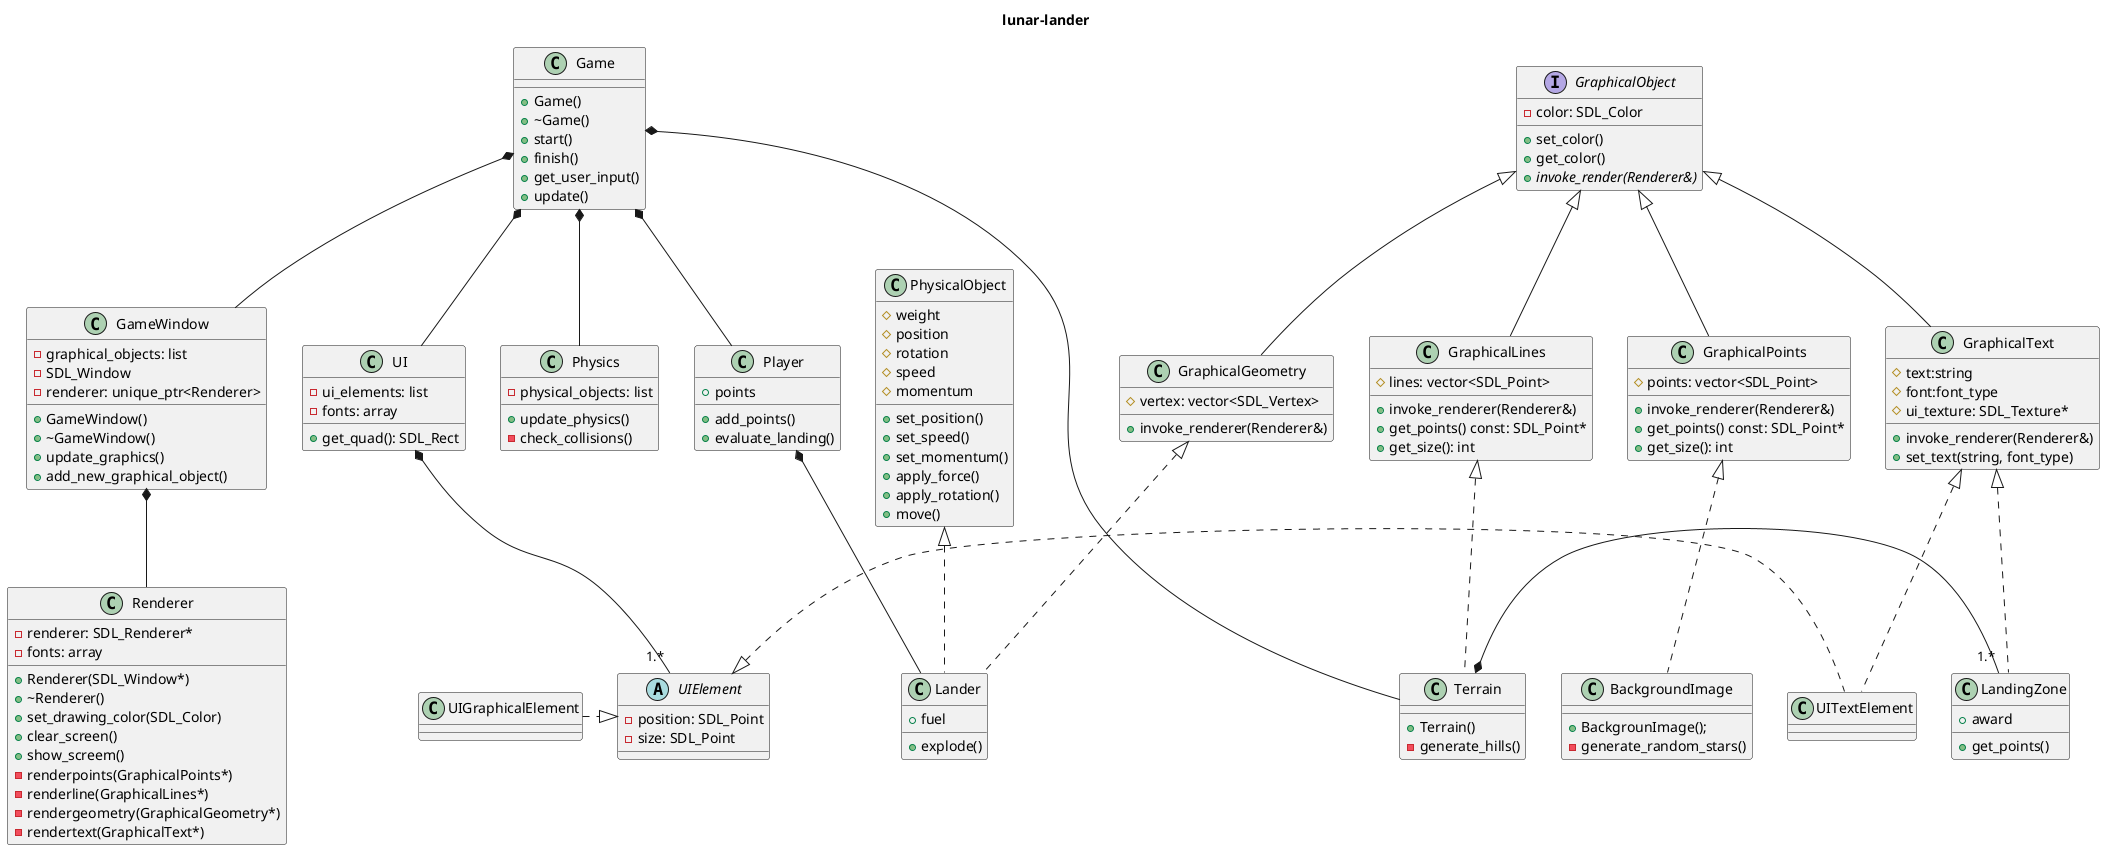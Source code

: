 @startuml lunar-lander
title lunar-lander
class PhysicalObject{
    #weight
    #position
    #rotation
    #speed
    #momentum
    +set_position()
    +set_speed()
    +set_momentum()
    +apply_force()
    +apply_rotation()
    +move()
}
interface GraphicalObject{
    -color: SDL_Color
    +set_color()
    +get_color()
    +{abstract} invoke_render(Renderer&)
}
class GraphicalPoints{
    +invoke_renderer(Renderer&)
    +get_points() const: SDL_Point*
    +get_size(): int
    #points: vector<SDL_Point>

}
class GraphicalLines{
    +invoke_renderer(Renderer&)
    +get_points() const: SDL_Point*
    +get_size(): int
    #lines: vector<SDL_Point>

}
class GraphicalGeometry{
    +invoke_renderer(Renderer&)
    #vertex: vector<SDL_Vertex>
}
class GraphicalText{
    +invoke_renderer(Renderer&)
    #text:string
    #font:font_type
    +set_text(string, font_type)
    #ui_texture: SDL_Texture*
}
class BackgroundImage{
    +BackgrounImage();
    -generate_random_stars()
}
class Game{
    +Game()
    +~Game()
    +start()
    +finish()
    +get_user_input()
    +update()
}
class Lander{
    +fuel
    +explode()
}
class Terrain{
    +Terrain()
    -generate_hills()
}
class GameWindow{
    +GameWindow()
    +~GameWindow()
    -graphical_objects: list
    -SDL_Window
    -renderer: unique_ptr<Renderer>
    +update_graphics()
    +add_new_graphical_object()
    
}
class Renderer{
    +Renderer(SDL_Window*)
    +~Renderer()
    +set_drawing_color(SDL_Color)
    +clear_screen()
    +show_screem()
    -renderpoints(GraphicalPoints*)
    -renderline(GraphicalLines*)
    -rendergeometry(GraphicalGeometry*)
    -rendertext(GraphicalText*)
    -renderer: SDL_Renderer*
    -fonts: array
}
class Player{
    +points
    +add_points()
    +evaluate_landing()
}
class Physics{
    -physical_objects: list
    +update_physics()
    -check_collisions()
}
class LandingZone{
    +award
    +get_points()
}
class UI{
    +get_quad(): SDL_Rect
    -ui_elements: list
    -fonts: array
}
abstract UIElement{
    -position: SDL_Point
    -size: SDL_Point
}
class UITextElement{

}
class UIGraphicalElement{

}

PhysicalObject <|.. Lander
GraphicalObject <|-- GraphicalGeometry
GraphicalObject <|-- GraphicalLines
GraphicalObject <|-- GraphicalPoints
GraphicalObject <|-- GraphicalText
GraphicalLines <|.. Terrain
Game *-- GameWindow
GraphicalGeometry <|.. Lander
Player *-- Lander
Game *-- Physics
Game *-- Player
Game *-- Terrain
GraphicalText <|.. LandingZone
Terrain *- "1.*"LandingZone
UI *-- "1.*" UIElement
Game *-- UI
GraphicalText <|.. UITextElement
GraphicalPoints <|.. BackgroundImage
UIElement <|.right. UITextElement
UIElement <|.left. UIGraphicalElement
GameWindow *-- Renderer
